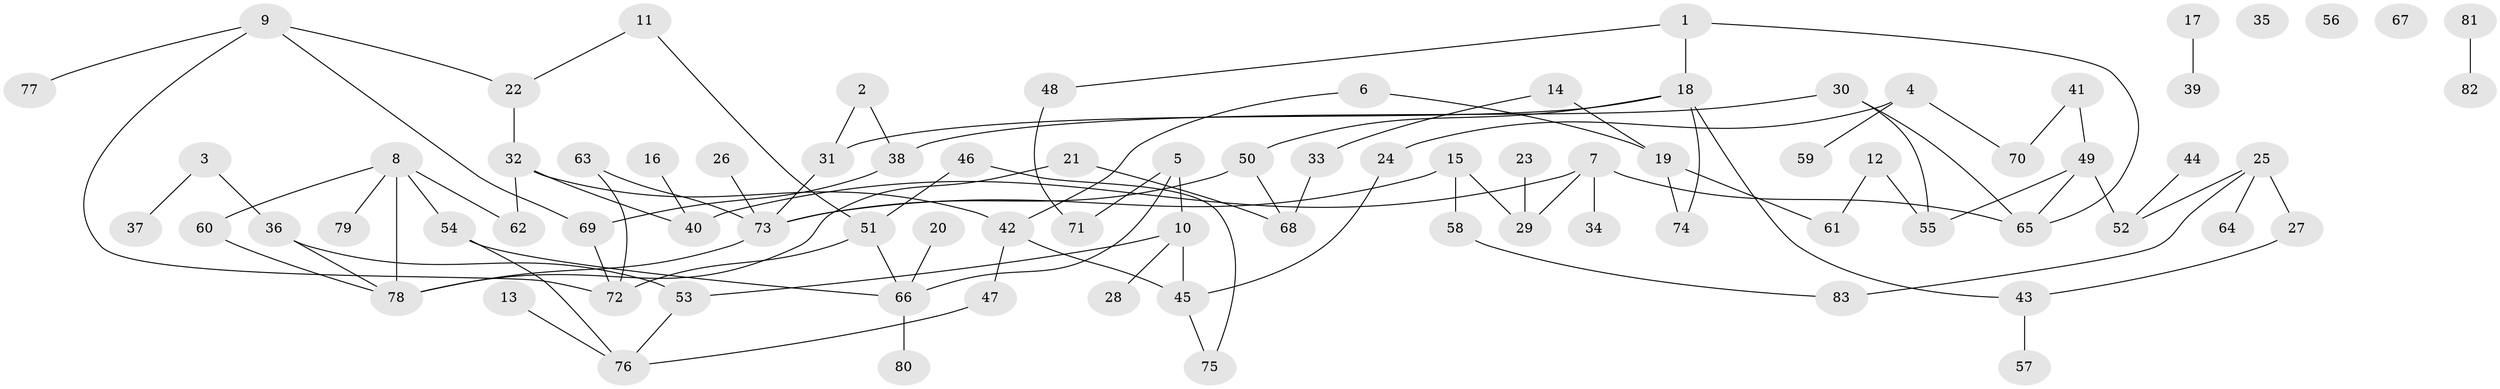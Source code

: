 // coarse degree distribution, {3: 0.1016949152542373, 2: 0.3050847457627119, 1: 0.22033898305084745, 5: 0.1016949152542373, 6: 0.05084745762711865, 4: 0.13559322033898305, 7: 0.01694915254237288, 0: 0.06779661016949153}
// Generated by graph-tools (version 1.1) at 2025/23/03/03/25 07:23:24]
// undirected, 83 vertices, 101 edges
graph export_dot {
graph [start="1"]
  node [color=gray90,style=filled];
  1;
  2;
  3;
  4;
  5;
  6;
  7;
  8;
  9;
  10;
  11;
  12;
  13;
  14;
  15;
  16;
  17;
  18;
  19;
  20;
  21;
  22;
  23;
  24;
  25;
  26;
  27;
  28;
  29;
  30;
  31;
  32;
  33;
  34;
  35;
  36;
  37;
  38;
  39;
  40;
  41;
  42;
  43;
  44;
  45;
  46;
  47;
  48;
  49;
  50;
  51;
  52;
  53;
  54;
  55;
  56;
  57;
  58;
  59;
  60;
  61;
  62;
  63;
  64;
  65;
  66;
  67;
  68;
  69;
  70;
  71;
  72;
  73;
  74;
  75;
  76;
  77;
  78;
  79;
  80;
  81;
  82;
  83;
  1 -- 18;
  1 -- 48;
  1 -- 65;
  2 -- 31;
  2 -- 38;
  3 -- 36;
  3 -- 37;
  4 -- 24;
  4 -- 59;
  4 -- 70;
  5 -- 10;
  5 -- 66;
  5 -- 71;
  6 -- 19;
  6 -- 42;
  7 -- 29;
  7 -- 34;
  7 -- 40;
  7 -- 65;
  8 -- 54;
  8 -- 60;
  8 -- 62;
  8 -- 78;
  8 -- 79;
  9 -- 22;
  9 -- 69;
  9 -- 72;
  9 -- 77;
  10 -- 28;
  10 -- 45;
  10 -- 53;
  11 -- 22;
  11 -- 51;
  12 -- 55;
  12 -- 61;
  13 -- 76;
  14 -- 19;
  14 -- 33;
  15 -- 29;
  15 -- 58;
  15 -- 73;
  16 -- 40;
  17 -- 39;
  18 -- 31;
  18 -- 43;
  18 -- 50;
  18 -- 74;
  19 -- 61;
  19 -- 74;
  20 -- 66;
  21 -- 68;
  21 -- 78;
  22 -- 32;
  23 -- 29;
  24 -- 45;
  25 -- 27;
  25 -- 52;
  25 -- 64;
  25 -- 83;
  26 -- 73;
  27 -- 43;
  30 -- 38;
  30 -- 55;
  30 -- 65;
  31 -- 73;
  32 -- 40;
  32 -- 42;
  32 -- 62;
  33 -- 68;
  36 -- 53;
  36 -- 78;
  38 -- 69;
  41 -- 49;
  41 -- 70;
  42 -- 45;
  42 -- 47;
  43 -- 57;
  44 -- 52;
  45 -- 75;
  46 -- 51;
  46 -- 75;
  47 -- 76;
  48 -- 71;
  49 -- 52;
  49 -- 55;
  49 -- 65;
  50 -- 68;
  50 -- 73;
  51 -- 66;
  51 -- 72;
  53 -- 76;
  54 -- 66;
  54 -- 76;
  58 -- 83;
  60 -- 78;
  63 -- 72;
  63 -- 73;
  66 -- 80;
  69 -- 72;
  73 -- 78;
  81 -- 82;
}
